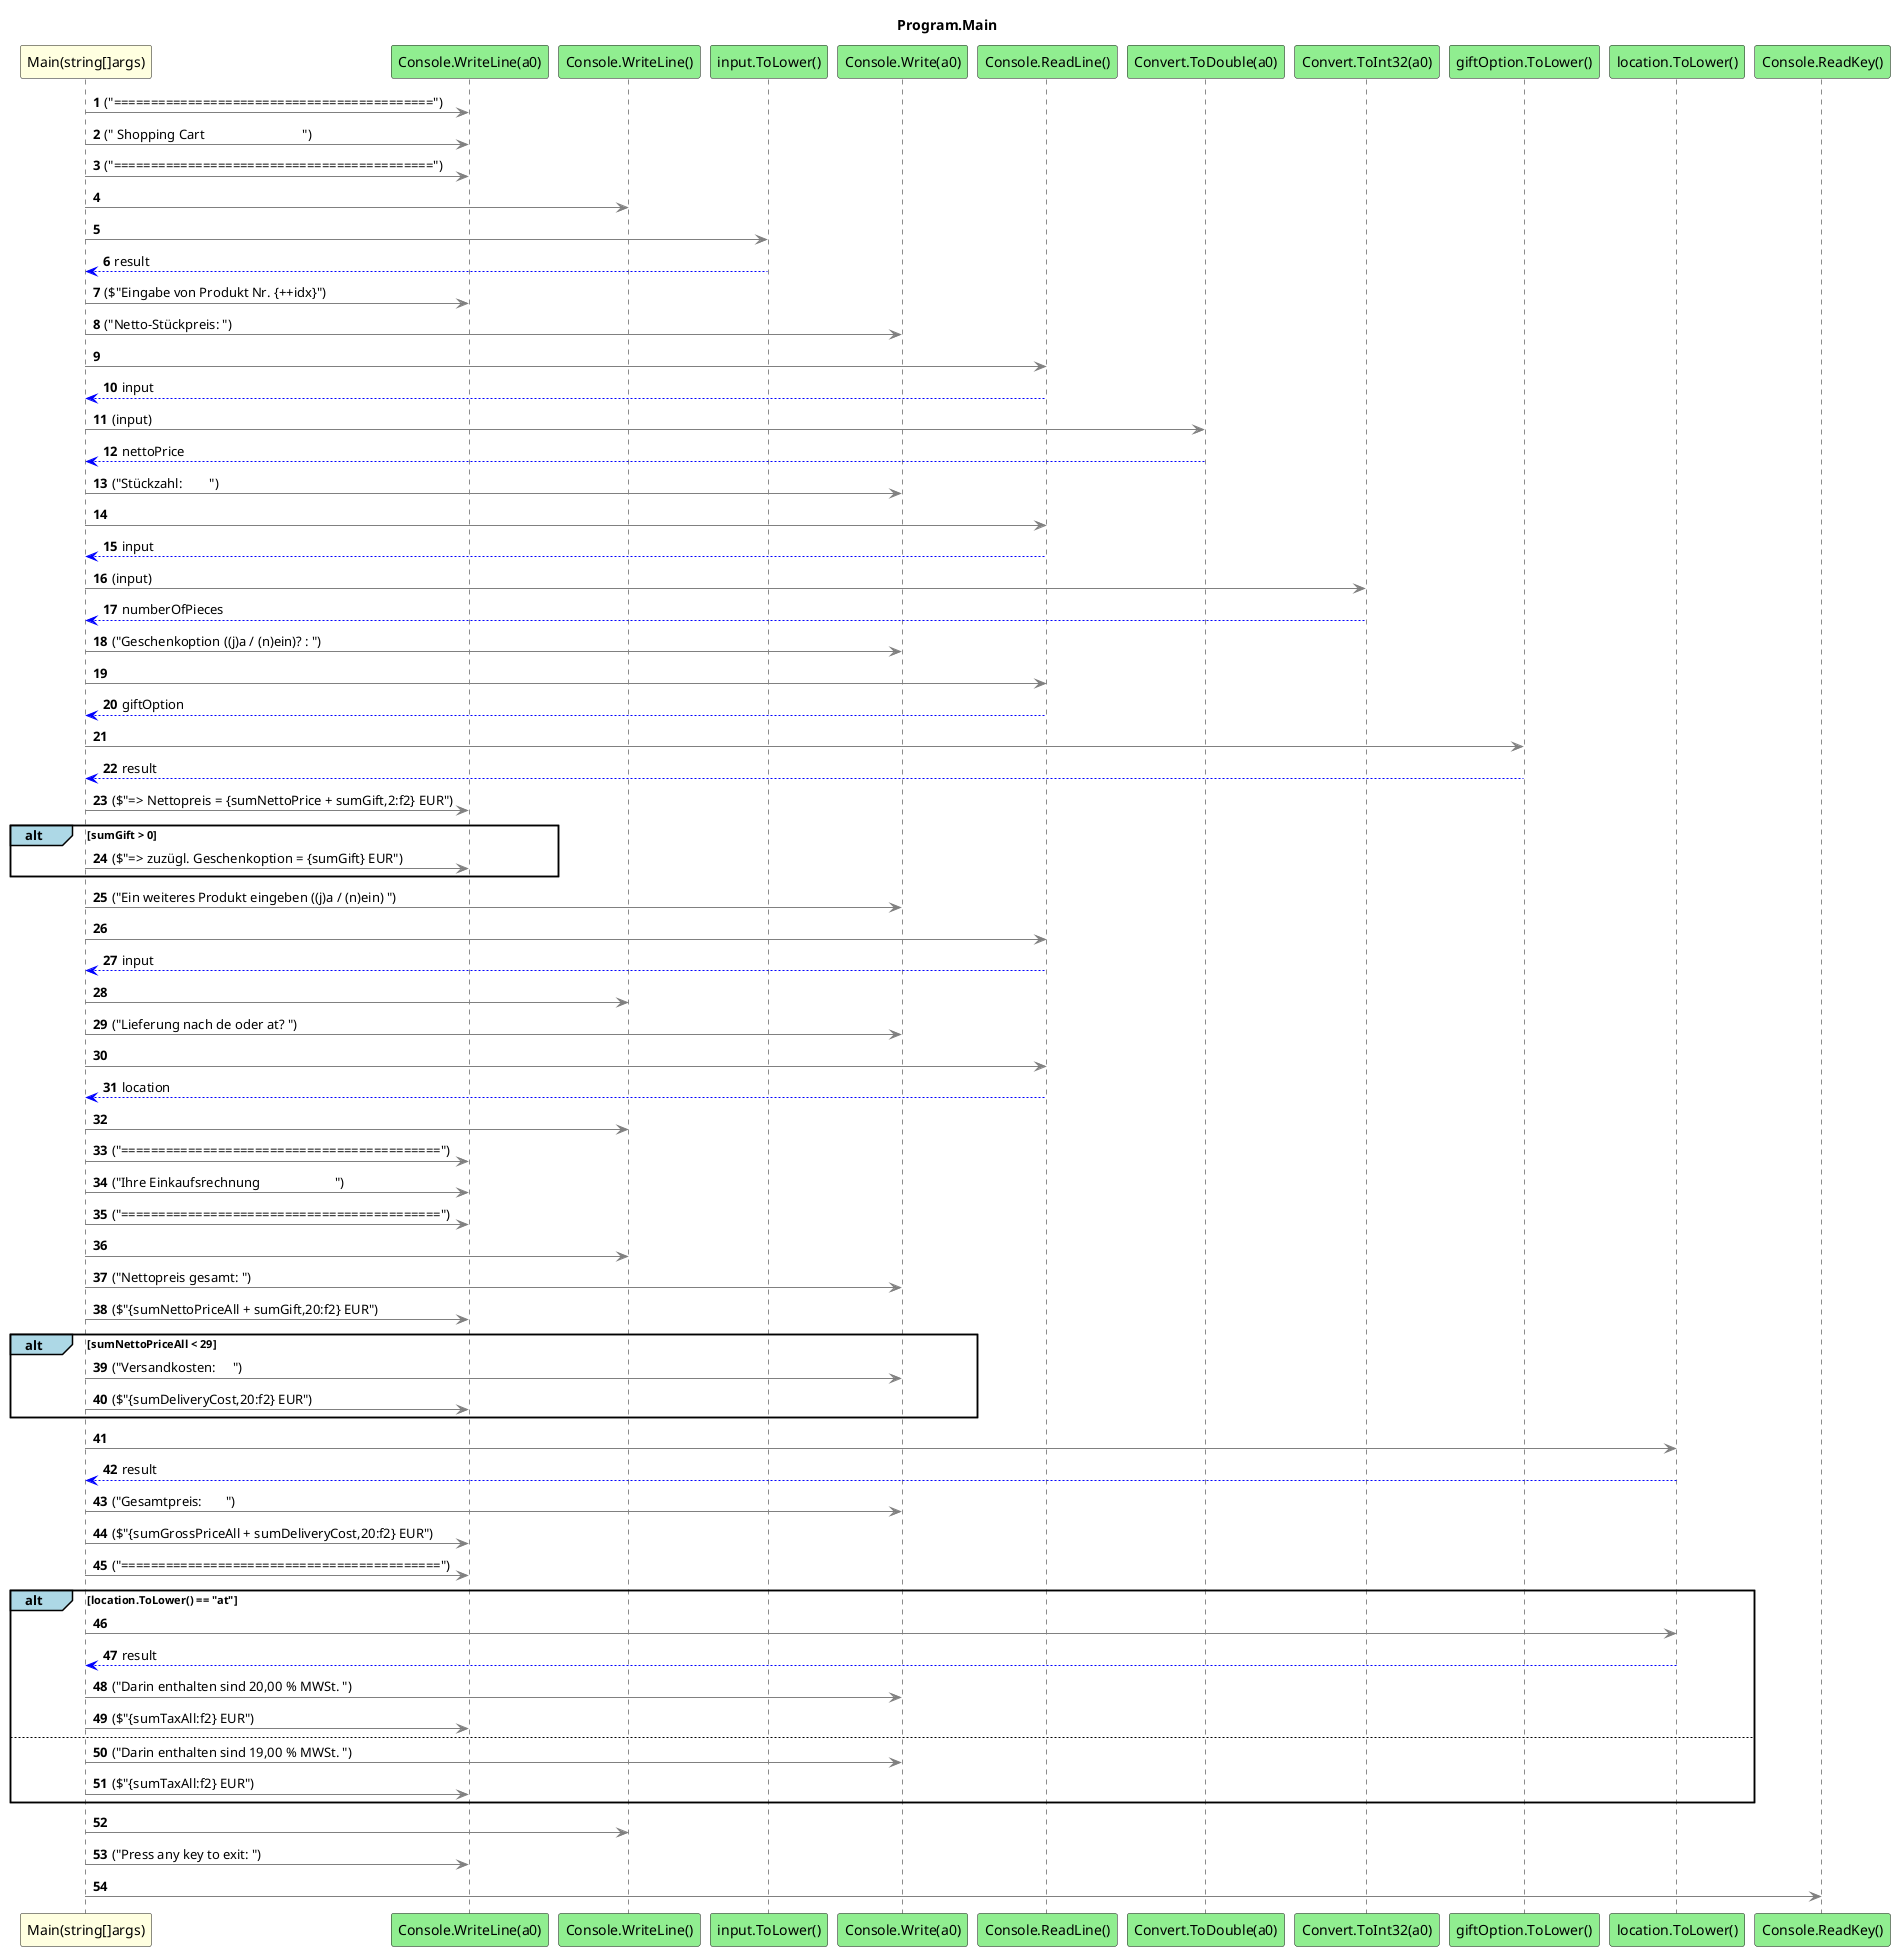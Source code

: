 @startuml Program.Main
title Program.Main
participant "Main(string[]args)" as Main_p0 #LightYellow
participant "Console.WriteLine(a0)" as Console_WriteLine_a0 #LightGreen
participant "Console.WriteLine()" as Console_WriteLine #LightGreen
participant "input.ToLower()" as input_ToLower #LightGreen
participant "Console.Write(a0)" as Console_Write_a0 #LightGreen
participant "Console.ReadLine()" as Console_ReadLine #LightGreen
participant "Convert.ToDouble(a0)" as Convert_ToDouble_a0 #LightGreen
participant "Convert.ToInt32(a0)" as Convert_ToInt32_a0 #LightGreen
participant "giftOption.ToLower()" as giftOption_ToLower #LightGreen
participant "location.ToLower()" as location_ToLower #LightGreen
participant "Console.ReadKey()" as Console_ReadKey #LightGreen
autonumber
Main_p0 -[#grey]> Console_WriteLine_a0 : ("===========================================")
Main_p0 -[#grey]> Console_WriteLine_a0 : (" Shopping Cart                             ")
Main_p0 -[#grey]> Console_WriteLine_a0 : ("===========================================")
Main_p0 -[#grey]> Console_WriteLine
Main_p0 -[#grey]> input_ToLower
input_ToLower -[#blue]-> Main_p0 : result
Main_p0 -[#grey]> Console_WriteLine_a0 : ($"Eingabe von Produkt Nr. {++idx}")
Main_p0 -[#grey]> Console_Write_a0 : ("Netto-Stückpreis: ")
Main_p0 -[#grey]> Console_ReadLine
Console_ReadLine -[#blue]-> Main_p0 : input
Main_p0 -[#grey]> Convert_ToDouble_a0 : (input)
Convert_ToDouble_a0 -[#blue]-> Main_p0 : nettoPrice
Main_p0 -[#grey]> Console_Write_a0 : ("Stückzahl:        ")
Main_p0 -[#grey]> Console_ReadLine
Console_ReadLine -[#blue]-> Main_p0 : input
Main_p0 -[#grey]> Convert_ToInt32_a0 : (input)
Convert_ToInt32_a0 -[#blue]-> Main_p0 : numberOfPieces
Main_p0 -[#grey]> Console_Write_a0 : ("Geschenkoption ((j)a / (n)ein)? : ")
Main_p0 -[#grey]> Console_ReadLine
Console_ReadLine -[#blue]-> Main_p0 : giftOption
Main_p0 -[#grey]> giftOption_ToLower
giftOption_ToLower -[#blue]-> Main_p0 : result
Main_p0 -[#grey]> Console_WriteLine_a0 : ($"=> Nettopreis = {sumNettoPrice + sumGift,2:f2} EUR")
alt#LightBlue sumGift > 0
    Main_p0 -[#grey]> Console_WriteLine_a0 : ($"=> zuzügl. Geschenkoption = {sumGift} EUR")
end
Main_p0 -[#grey]> Console_Write_a0 : ("Ein weiteres Produkt eingeben ((j)a / (n)ein) ")
Main_p0 -[#grey]> Console_ReadLine
Console_ReadLine -[#blue]-> Main_p0 : input
Main_p0 -[#grey]> Console_WriteLine
Main_p0 -[#grey]> Console_Write_a0 : ("Lieferung nach de oder at? ")
Main_p0 -[#grey]> Console_ReadLine
Console_ReadLine -[#blue]-> Main_p0 : location
Main_p0 -[#grey]> Console_WriteLine
Main_p0 -[#grey]> Console_WriteLine_a0 : ("===========================================")
Main_p0 -[#grey]> Console_WriteLine_a0 : ("Ihre Einkaufsrechnung                      ")
Main_p0 -[#grey]> Console_WriteLine_a0 : ("===========================================")
Main_p0 -[#grey]> Console_WriteLine
Main_p0 -[#grey]> Console_Write_a0 : ("Nettopreis gesamt: ")
Main_p0 -[#grey]> Console_WriteLine_a0 : ($"{sumNettoPriceAll + sumGift,20:f2} EUR")
alt#LightBlue sumNettoPriceAll < 29
    Main_p0 -[#grey]> Console_Write_a0 : ("Versandkosten:     ")
    Main_p0 -[#grey]> Console_WriteLine_a0 : ($"{sumDeliveryCost,20:f2} EUR")
end
Main_p0 -[#grey]> location_ToLower
location_ToLower -[#blue]-> Main_p0 : result
Main_p0 -[#grey]> Console_Write_a0 : ("Gesamtpreis:       ")
Main_p0 -[#grey]> Console_WriteLine_a0 : ($"{sumGrossPriceAll + sumDeliveryCost,20:f2} EUR")
Main_p0 -[#grey]> Console_WriteLine_a0 : ("===========================================")
alt#LightBlue location.ToLower() == "at"
    Main_p0 -[#grey]> location_ToLower
    location_ToLower -[#blue]-> Main_p0 : result
    Main_p0 -[#grey]> Console_Write_a0 : ("Darin enthalten sind 20,00 % MWSt. ")
    Main_p0 -[#grey]> Console_WriteLine_a0 : ($"{sumTaxAll:f2} EUR")
    else
        Main_p0 -[#grey]> Console_Write_a0 : ("Darin enthalten sind 19,00 % MWSt. ")
        Main_p0 -[#grey]> Console_WriteLine_a0 : ($"{sumTaxAll:f2} EUR")
end
Main_p0 -[#grey]> Console_WriteLine
Main_p0 -[#grey]> Console_WriteLine_a0 : ("Press any key to exit: ")
Main_p0 -[#grey]> Console_ReadKey
@enduml
